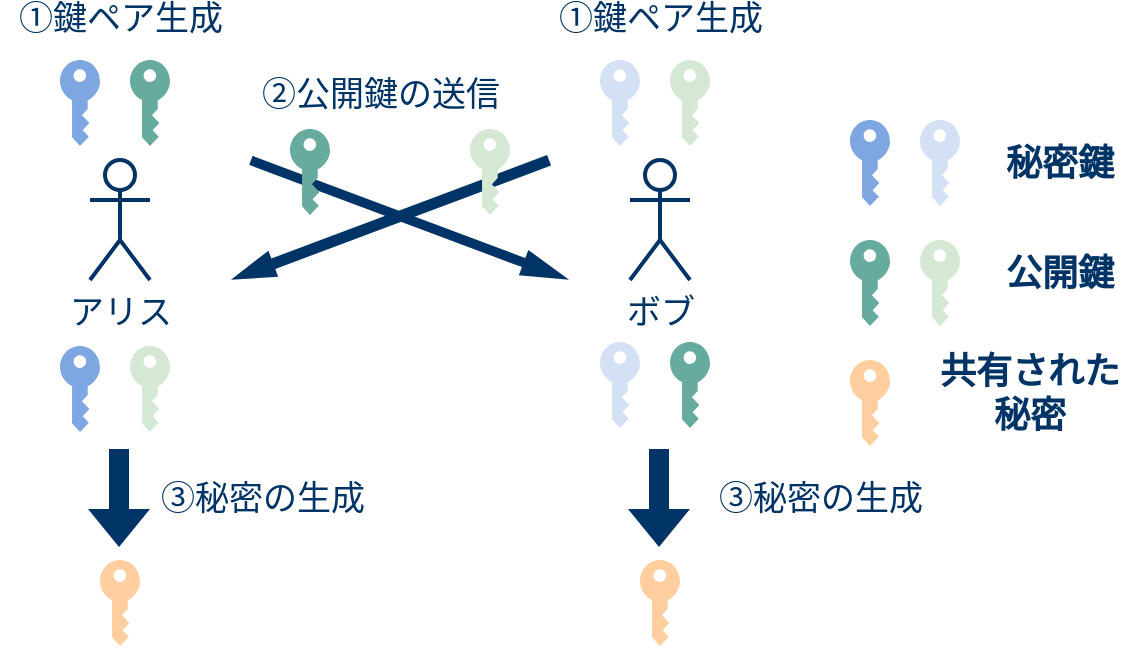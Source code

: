 <mxfile version="13.1.3">
    <diagram id="6hGFLwfOUW9BJ-s0fimq" name="Page-1">
        <mxGraphModel dx="645" dy="1000" grid="1" gridSize="10" guides="1" tooltips="1" connect="1" arrows="1" fold="1" page="1" pageScale="1" pageWidth="1169" pageHeight="827" math="0" shadow="0">
            <root>
                <mxCell id="0"/>
                <mxCell id="1" parent="0"/>
                <mxCell id="2" value="&lt;font color=&quot;#003366&quot;&gt;&lt;font style=&quot;font-size: 17px&quot;&gt;アリス&lt;/font&gt;&lt;br&gt;&lt;/font&gt;" style="shape=umlActor;verticalLabelPosition=bottom;labelBackgroundColor=#ffffff;verticalAlign=top;html=1;outlineConnect=0;strokeColor=#003366;strokeWidth=2;" parent="1" vertex="1">
                    <mxGeometry x="160" y="280" width="30" height="60" as="geometry"/>
                </mxCell>
                <mxCell id="3" value="&lt;font color=&quot;#003366&quot;&gt;&lt;font style=&quot;font-size: 17px&quot;&gt;ボブ&lt;/font&gt;&lt;br&gt;&lt;/font&gt;" style="shape=umlActor;verticalLabelPosition=bottom;labelBackgroundColor=#ffffff;verticalAlign=top;html=1;outlineConnect=0;strokeColor=#003366;strokeWidth=2;" parent="1" vertex="1">
                    <mxGeometry x="430" y="280" width="30" height="60" as="geometry"/>
                </mxCell>
                <mxCell id="11" value="" style="shape=flexArrow;endArrow=classic;html=1;endWidth=7.36;endSize=7.208;fillColor=#003366;strokeColor=none;startSize=6;width=5.6;" parent="1" edge="1">
                    <mxGeometry width="50" height="50" relative="1" as="geometry">
                        <mxPoint x="390" y="280" as="sourcePoint"/>
                        <mxPoint x="230" y="340" as="targetPoint"/>
                    </mxGeometry>
                </mxCell>
                <mxCell id="72" value="" style="shape=flexArrow;endArrow=classic;html=1;endWidth=7.68;endSize=7.756;fillColor=#003366;strokeColor=none;startSize=6;width=4.8;" parent="1" edge="1">
                    <mxGeometry width="50" height="50" relative="1" as="geometry">
                        <mxPoint x="240" y="280" as="sourcePoint"/>
                        <mxPoint x="400" y="340" as="targetPoint"/>
                    </mxGeometry>
                </mxCell>
                <mxCell id="76" value="&lt;span style=&quot;color: rgb(0 , 51 , 102)&quot;&gt;&lt;font style=&quot;font-size: 17px&quot;&gt;①鍵ペア生成&lt;/font&gt;&lt;/span&gt;&lt;font color=&quot;#003366&quot;&gt;&lt;br&gt;&lt;/font&gt;" style="text;html=1;align=center;verticalAlign=middle;resizable=0;points=[];autosize=1;" parent="1" vertex="1">
                    <mxGeometry x="385" y="200" width="120" height="20" as="geometry"/>
                </mxCell>
                <mxCell id="77" value="&lt;font color=&quot;#003366&quot;&gt;&lt;font style=&quot;font-size: 17px&quot;&gt;①鍵ペア生成&lt;/font&gt;&lt;br&gt;&lt;/font&gt;" style="text;html=1;align=center;verticalAlign=middle;resizable=0;points=[];autosize=1;" parent="1" vertex="1">
                    <mxGeometry x="115" y="200" width="120" height="20" as="geometry"/>
                </mxCell>
                <mxCell id="79" value="&lt;font color=&quot;#003366&quot; style=&quot;font-size: 17px&quot;&gt;②公開鍵の送信&lt;/font&gt;&lt;sup&gt;&lt;br&gt;&lt;/sup&gt;" style="text;html=1;align=center;verticalAlign=middle;resizable=0;points=[];autosize=1;" parent="1" vertex="1">
                    <mxGeometry x="240" y="237.5" width="130" height="20" as="geometry"/>
                </mxCell>
                <mxCell id="83" value="" style="pointerEvents=1;shadow=0;dashed=0;html=1;strokeColor=none;labelPosition=center;verticalLabelPosition=bottom;verticalAlign=top;outlineConnect=0;align=center;shape=mxgraph.office.security.key_permissions;fillColor=#7EA6E0;" vertex="1" parent="1">
                    <mxGeometry x="145" y="230" width="20" height="43" as="geometry"/>
                </mxCell>
                <mxCell id="86" value="" style="pointerEvents=1;shadow=0;dashed=0;html=1;strokeColor=none;labelPosition=center;verticalLabelPosition=bottom;verticalAlign=top;outlineConnect=0;align=center;shape=mxgraph.office.security.key_permissions;fillColor=#D5E8D4;" vertex="1" parent="1">
                    <mxGeometry x="450" y="230" width="20" height="43" as="geometry"/>
                </mxCell>
                <mxCell id="89" value="" style="pointerEvents=1;shadow=0;dashed=0;html=1;strokeColor=none;labelPosition=center;verticalLabelPosition=bottom;verticalAlign=top;outlineConnect=0;align=center;shape=mxgraph.office.security.key_permissions;fillColor=#67AB9F;" vertex="1" parent="1">
                    <mxGeometry x="180" y="230" width="20" height="43" as="geometry"/>
                </mxCell>
                <mxCell id="90" value="" style="pointerEvents=1;shadow=0;dashed=0;html=1;strokeColor=none;labelPosition=center;verticalLabelPosition=bottom;verticalAlign=top;outlineConnect=0;align=center;shape=mxgraph.office.security.key_permissions;fillColor=#D4E1F5;" vertex="1" parent="1">
                    <mxGeometry x="415" y="230" width="20" height="43" as="geometry"/>
                </mxCell>
                <mxCell id="91" value="" style="pointerEvents=1;shadow=0;dashed=0;html=1;strokeColor=none;labelPosition=center;verticalLabelPosition=bottom;verticalAlign=top;outlineConnect=0;align=center;shape=mxgraph.office.security.key_permissions;fillColor=#FFCE9F;" vertex="1" parent="1">
                    <mxGeometry x="165" y="480" width="20" height="43" as="geometry"/>
                </mxCell>
                <mxCell id="92" value="" style="pointerEvents=1;shadow=0;dashed=0;html=1;strokeColor=none;labelPosition=center;verticalLabelPosition=bottom;verticalAlign=top;outlineConnect=0;align=center;shape=mxgraph.office.security.key_permissions;fillColor=#FFCE9F;" vertex="1" parent="1">
                    <mxGeometry x="540" y="380" width="20" height="43" as="geometry"/>
                </mxCell>
                <mxCell id="95" value="" style="pointerEvents=1;shadow=0;dashed=0;html=1;strokeColor=none;labelPosition=center;verticalLabelPosition=bottom;verticalAlign=top;outlineConnect=0;align=center;shape=mxgraph.office.security.key_permissions;fillColor=#7EA6E0;" vertex="1" parent="1">
                    <mxGeometry x="540" y="260" width="20" height="43" as="geometry"/>
                </mxCell>
                <mxCell id="96" value="" style="pointerEvents=1;shadow=0;dashed=0;html=1;strokeColor=none;labelPosition=center;verticalLabelPosition=bottom;verticalAlign=top;outlineConnect=0;align=center;shape=mxgraph.office.security.key_permissions;fillColor=#67AB9F;" vertex="1" parent="1">
                    <mxGeometry x="540" y="320" width="20" height="43" as="geometry"/>
                </mxCell>
                <mxCell id="97" value="&lt;font color=&quot;#003366&quot; size=&quot;1&quot;&gt;&lt;b style=&quot;font-size: 18px&quot;&gt;公開鍵&lt;/b&gt;&lt;/font&gt;" style="text;html=1;strokeColor=none;fillColor=none;align=center;verticalAlign=middle;whiteSpace=wrap;rounded=0;dashed=1;" vertex="1" parent="1">
                    <mxGeometry x="610" y="320" width="70" height="34" as="geometry"/>
                </mxCell>
                <mxCell id="98" value="&lt;font color=&quot;#003366&quot; size=&quot;1&quot;&gt;&lt;b style=&quot;font-size: 18px&quot;&gt;秘密鍵&lt;/b&gt;&lt;/font&gt;" style="text;html=1;strokeColor=none;fillColor=none;align=center;verticalAlign=middle;whiteSpace=wrap;rounded=0;dashed=1;" vertex="1" parent="1">
                    <mxGeometry x="610" y="264.5" width="70" height="34" as="geometry"/>
                </mxCell>
                <mxCell id="99" value="" style="pointerEvents=1;shadow=0;dashed=0;html=1;strokeColor=none;labelPosition=center;verticalLabelPosition=bottom;verticalAlign=top;outlineConnect=0;align=center;shape=mxgraph.office.security.key_permissions;fillColor=#D4E1F5;" vertex="1" parent="1">
                    <mxGeometry x="575" y="260" width="20" height="43" as="geometry"/>
                </mxCell>
                <mxCell id="100" value="" style="pointerEvents=1;shadow=0;dashed=0;html=1;strokeColor=none;labelPosition=center;verticalLabelPosition=bottom;verticalAlign=top;outlineConnect=0;align=center;shape=mxgraph.office.security.key_permissions;fillColor=#D5E8D4;" vertex="1" parent="1">
                    <mxGeometry x="575" y="320" width="20" height="43" as="geometry"/>
                </mxCell>
                <mxCell id="101" value="" style="pointerEvents=1;shadow=0;dashed=0;html=1;strokeColor=none;labelPosition=center;verticalLabelPosition=bottom;verticalAlign=top;outlineConnect=0;align=center;shape=mxgraph.office.security.key_permissions;fillColor=#D5E8D4;" vertex="1" parent="1">
                    <mxGeometry x="350" y="264.5" width="20" height="43" as="geometry"/>
                </mxCell>
                <mxCell id="102" value="" style="pointerEvents=1;shadow=0;dashed=0;html=1;strokeColor=none;labelPosition=center;verticalLabelPosition=bottom;verticalAlign=top;outlineConnect=0;align=center;shape=mxgraph.office.security.key_permissions;fillColor=#67AB9F;" vertex="1" parent="1">
                    <mxGeometry x="260" y="264.5" width="20" height="43" as="geometry"/>
                </mxCell>
                <mxCell id="103" value="&lt;font color=&quot;#003366&quot;&gt;&lt;span style=&quot;font-size: 18px&quot;&gt;&lt;b&gt;共有された&lt;br&gt;秘密&lt;/b&gt;&lt;/span&gt;&lt;/font&gt;" style="text;html=1;strokeColor=none;fillColor=none;align=center;verticalAlign=middle;whiteSpace=wrap;rounded=0;dashed=1;" vertex="1" parent="1">
                    <mxGeometry x="575" y="380" width="110" height="34" as="geometry"/>
                </mxCell>
                <mxCell id="105" value="" style="pointerEvents=1;shadow=0;dashed=0;html=1;strokeColor=none;labelPosition=center;verticalLabelPosition=bottom;verticalAlign=top;outlineConnect=0;align=center;shape=mxgraph.office.security.key_permissions;fillColor=#D5E8D4;" vertex="1" parent="1">
                    <mxGeometry x="180" y="373" width="20" height="43" as="geometry"/>
                </mxCell>
                <mxCell id="108" value="" style="pointerEvents=1;shadow=0;dashed=0;html=1;strokeColor=none;labelPosition=center;verticalLabelPosition=bottom;verticalAlign=top;outlineConnect=0;align=center;shape=mxgraph.office.security.key_permissions;fillColor=#7EA6E0;" vertex="1" parent="1">
                    <mxGeometry x="145" y="373" width="20" height="43" as="geometry"/>
                </mxCell>
                <mxCell id="115" value="" style="pointerEvents=1;shadow=0;dashed=0;html=1;strokeColor=none;labelPosition=center;verticalLabelPosition=bottom;verticalAlign=top;outlineConnect=0;align=center;shape=mxgraph.office.security.key_permissions;fillColor=#D4E1F5;" vertex="1" parent="1">
                    <mxGeometry x="415" y="371" width="20" height="43" as="geometry"/>
                </mxCell>
                <mxCell id="117" value="" style="pointerEvents=1;shadow=0;dashed=0;html=1;strokeColor=none;labelPosition=center;verticalLabelPosition=bottom;verticalAlign=top;outlineConnect=0;align=center;shape=mxgraph.office.security.key_permissions;fillColor=#67AB9F;" vertex="1" parent="1">
                    <mxGeometry x="450" y="371" width="20" height="43" as="geometry"/>
                </mxCell>
                <mxCell id="121" value="" style="pointerEvents=1;shadow=0;dashed=0;html=1;strokeColor=none;labelPosition=center;verticalLabelPosition=bottom;verticalAlign=top;outlineConnect=0;align=center;shape=mxgraph.office.security.key_permissions;fillColor=#FFCE9F;" vertex="1" parent="1">
                    <mxGeometry x="435" y="480" width="20" height="43" as="geometry"/>
                </mxCell>
                <mxCell id="122" value="" style="shape=flexArrow;endArrow=classic;html=1;fillColor=#003366;strokeColor=none;" edge="1" parent="1">
                    <mxGeometry width="50" height="50" relative="1" as="geometry">
                        <mxPoint x="174.5" y="424" as="sourcePoint"/>
                        <mxPoint x="174.5" y="474" as="targetPoint"/>
                    </mxGeometry>
                </mxCell>
                <mxCell id="125" value="" style="shape=flexArrow;endArrow=classic;html=1;fillColor=#003366;strokeColor=none;" edge="1" parent="1">
                    <mxGeometry width="50" height="50" relative="1" as="geometry">
                        <mxPoint x="444.5" y="424" as="sourcePoint"/>
                        <mxPoint x="444.5" y="474" as="targetPoint"/>
                    </mxGeometry>
                </mxCell>
                <mxCell id="127" value="&lt;font color=&quot;#003366&quot;&gt;&lt;font style=&quot;font-size: 17px&quot;&gt;③秘密の生成&lt;/font&gt;&lt;br&gt;&lt;/font&gt;" style="text;html=1;align=center;verticalAlign=middle;resizable=0;points=[];autosize=1;" vertex="1" parent="1">
                    <mxGeometry x="186" y="440" width="120" height="20" as="geometry"/>
                </mxCell>
                <mxCell id="129" value="&lt;font color=&quot;#003366&quot;&gt;&lt;font style=&quot;font-size: 17px&quot;&gt;③秘密の生成&lt;/font&gt;&lt;br&gt;&lt;/font&gt;" style="text;html=1;align=center;verticalAlign=middle;resizable=0;points=[];autosize=1;" vertex="1" parent="1">
                    <mxGeometry x="465" y="440" width="120" height="20" as="geometry"/>
                </mxCell>
            </root>
        </mxGraphModel>
    </diagram>
</mxfile>